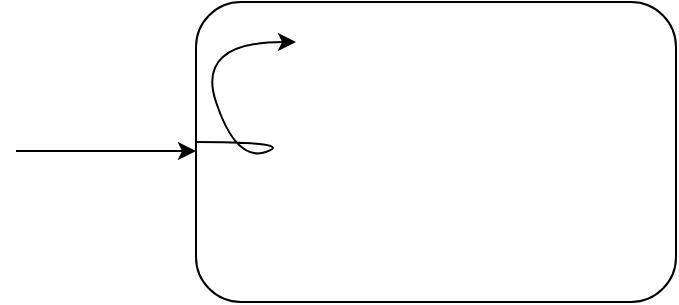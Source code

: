 <mxfile version="16.5.6" type="device"><diagram id="5QFAiKMLsAhxtA-T-Tl5" name="Page-1"><mxGraphModel dx="1306" dy="725" grid="1" gridSize="10" guides="1" tooltips="1" connect="1" arrows="1" fold="1" page="1" pageScale="1" pageWidth="850" pageHeight="1100" math="0" shadow="0"><root><mxCell id="0"/><mxCell id="1" parent="0"/><mxCell id="2F6koB-avpbBI-5tAJoa-1" value="" style="rounded=1;whiteSpace=wrap;html=1;" vertex="1" parent="1"><mxGeometry x="240" y="250" width="240" height="150" as="geometry"/></mxCell><mxCell id="2F6koB-avpbBI-5tAJoa-4" value="" style="endArrow=classic;html=1;rounded=0;" edge="1" parent="1"><mxGeometry width="50" height="50" relative="1" as="geometry"><mxPoint x="150" y="324.5" as="sourcePoint"/><mxPoint x="240" y="324.5" as="targetPoint"/></mxGeometry></mxCell><mxCell id="2F6koB-avpbBI-5tAJoa-5" value="" style="curved=1;endArrow=classic;html=1;rounded=0;" edge="1" parent="1"><mxGeometry width="50" height="50" relative="1" as="geometry"><mxPoint x="240" y="320" as="sourcePoint"/><mxPoint x="290" y="270" as="targetPoint"/><Array as="points"><mxPoint x="290" y="320"/><mxPoint x="260" y="330"/><mxPoint x="240" y="270"/></Array></mxGeometry></mxCell></root></mxGraphModel></diagram></mxfile>
